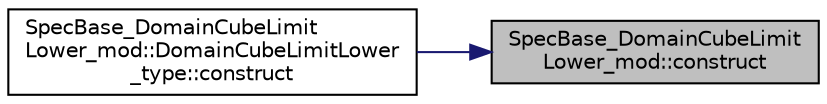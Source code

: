 digraph "SpecBase_DomainCubeLimitLower_mod::construct"
{
 // LATEX_PDF_SIZE
  edge [fontname="Helvetica",fontsize="10",labelfontname="Helvetica",labelfontsize="10"];
  node [fontname="Helvetica",fontsize="10",shape=record];
  rankdir="RL";
  Node1 [label="SpecBase_DomainCubeLimit\lLower_mod::construct",height=0.2,width=0.4,color="black", fillcolor="grey75", style="filled", fontcolor="black",tooltip=" "];
  Node1 -> Node2 [dir="back",color="midnightblue",fontsize="10",style="solid",fontname="Helvetica"];
  Node2 [label="SpecBase_DomainCubeLimit\lLower_mod::DomainCubeLimitLower\l_type::construct",height=0.2,width=0.4,color="black", fillcolor="white", style="filled",URL="$interfaceSpecBase__DomainCubeLimitLower__mod_1_1DomainCubeLimitLower__type.html#a8e954e2dc0c34a035254425d8422f600",tooltip=" "];
}
